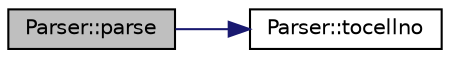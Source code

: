 digraph "Parser::parse"
{
 // INTERACTIVE_SVG=YES
 // LATEX_PDF_SIZE
  edge [fontname="Helvetica",fontsize="10",labelfontname="Helvetica",labelfontsize="10"];
  node [fontname="Helvetica",fontsize="10",shape=record];
  rankdir="LR";
  Node1 [label="Parser::parse",height=0.2,width=0.4,color="black", fillcolor="grey75", style="filled", fontcolor="black",tooltip=" "];
  Node1 -> Node2 [color="midnightblue",fontsize="10",style="solid",fontname="Helvetica"];
  Node2 [label="Parser::tocellno",height=0.2,width=0.4,color="black", fillcolor="white", style="filled",URL="$classParser.html#a7b93446c2281c6cf10f16b1cce37d1b8",tooltip=" "];
}
